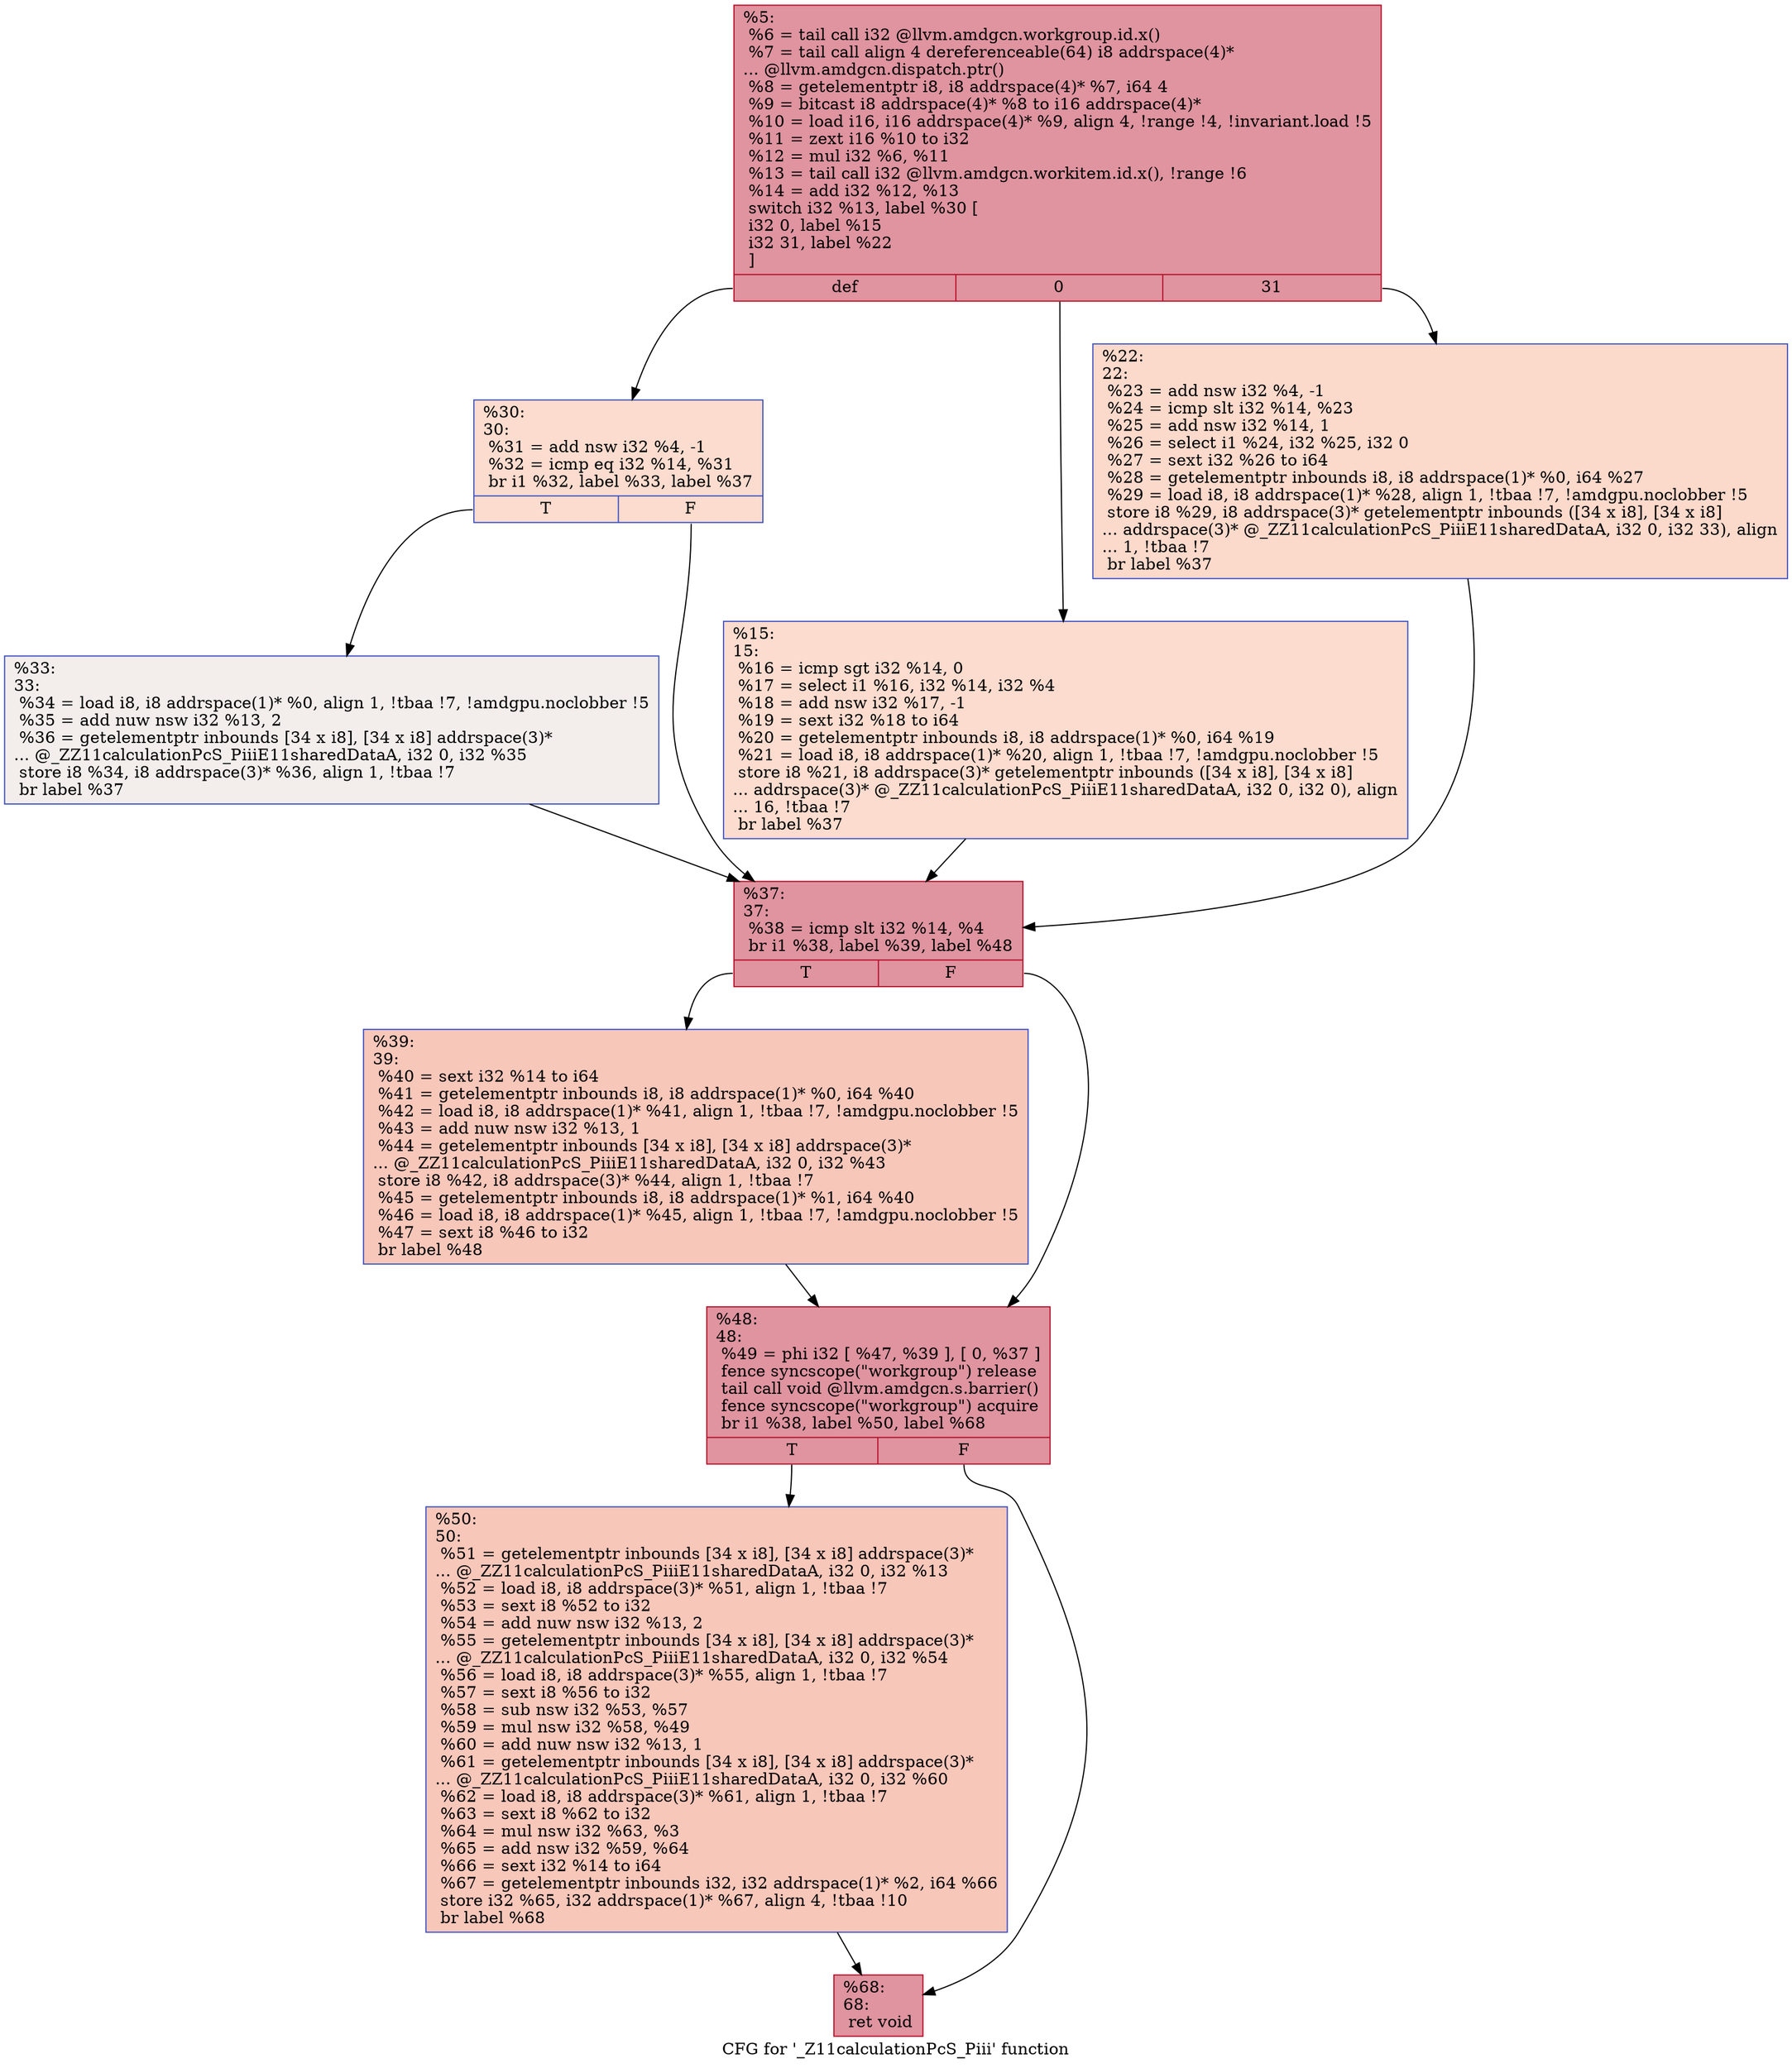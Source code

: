 digraph "CFG for '_Z11calculationPcS_Piii' function" {
	label="CFG for '_Z11calculationPcS_Piii' function";

	Node0x49aa9c0 [shape=record,color="#b70d28ff", style=filled, fillcolor="#b70d2870",label="{%5:\l  %6 = tail call i32 @llvm.amdgcn.workgroup.id.x()\l  %7 = tail call align 4 dereferenceable(64) i8 addrspace(4)*\l... @llvm.amdgcn.dispatch.ptr()\l  %8 = getelementptr i8, i8 addrspace(4)* %7, i64 4\l  %9 = bitcast i8 addrspace(4)* %8 to i16 addrspace(4)*\l  %10 = load i16, i16 addrspace(4)* %9, align 4, !range !4, !invariant.load !5\l  %11 = zext i16 %10 to i32\l  %12 = mul i32 %6, %11\l  %13 = tail call i32 @llvm.amdgcn.workitem.id.x(), !range !6\l  %14 = add i32 %12, %13\l  switch i32 %13, label %30 [\l    i32 0, label %15\l    i32 31, label %22\l  ]\l|{<s0>def|<s1>0|<s2>31}}"];
	Node0x49aa9c0:s0 -> Node0x49ac7f0;
	Node0x49aa9c0:s1 -> Node0x49ac880;
	Node0x49aa9c0:s2 -> Node0x49ac940;
	Node0x49ac880 [shape=record,color="#3d50c3ff", style=filled, fillcolor="#f7af9170",label="{%15:\l15:                                               \l  %16 = icmp sgt i32 %14, 0\l  %17 = select i1 %16, i32 %14, i32 %4\l  %18 = add nsw i32 %17, -1\l  %19 = sext i32 %18 to i64\l  %20 = getelementptr inbounds i8, i8 addrspace(1)* %0, i64 %19\l  %21 = load i8, i8 addrspace(1)* %20, align 1, !tbaa !7, !amdgpu.noclobber !5\l  store i8 %21, i8 addrspace(3)* getelementptr inbounds ([34 x i8], [34 x i8]\l... addrspace(3)* @_ZZ11calculationPcS_PiiiE11sharedDataA, i32 0, i32 0), align\l... 16, !tbaa !7\l  br label %37\l}"];
	Node0x49ac880 -> Node0x49ad6f0;
	Node0x49ac940 [shape=record,color="#3d50c3ff", style=filled, fillcolor="#f7a88970",label="{%22:\l22:                                               \l  %23 = add nsw i32 %4, -1\l  %24 = icmp slt i32 %14, %23\l  %25 = add nsw i32 %14, 1\l  %26 = select i1 %24, i32 %25, i32 0\l  %27 = sext i32 %26 to i64\l  %28 = getelementptr inbounds i8, i8 addrspace(1)* %0, i64 %27\l  %29 = load i8, i8 addrspace(1)* %28, align 1, !tbaa !7, !amdgpu.noclobber !5\l  store i8 %29, i8 addrspace(3)* getelementptr inbounds ([34 x i8], [34 x i8]\l... addrspace(3)* @_ZZ11calculationPcS_PiiiE11sharedDataA, i32 0, i32 33), align\l... 1, !tbaa !7\l  br label %37\l}"];
	Node0x49ac940 -> Node0x49ad6f0;
	Node0x49ac7f0 [shape=record,color="#3d50c3ff", style=filled, fillcolor="#f7af9170",label="{%30:\l30:                                               \l  %31 = add nsw i32 %4, -1\l  %32 = icmp eq i32 %14, %31\l  br i1 %32, label %33, label %37\l|{<s0>T|<s1>F}}"];
	Node0x49ac7f0:s0 -> Node0x49ae530;
	Node0x49ac7f0:s1 -> Node0x49ad6f0;
	Node0x49ae530 [shape=record,color="#3d50c3ff", style=filled, fillcolor="#e5d8d170",label="{%33:\l33:                                               \l  %34 = load i8, i8 addrspace(1)* %0, align 1, !tbaa !7, !amdgpu.noclobber !5\l  %35 = add nuw nsw i32 %13, 2\l  %36 = getelementptr inbounds [34 x i8], [34 x i8] addrspace(3)*\l... @_ZZ11calculationPcS_PiiiE11sharedDataA, i32 0, i32 %35\l  store i8 %34, i8 addrspace(3)* %36, align 1, !tbaa !7\l  br label %37\l}"];
	Node0x49ae530 -> Node0x49ad6f0;
	Node0x49ad6f0 [shape=record,color="#b70d28ff", style=filled, fillcolor="#b70d2870",label="{%37:\l37:                                               \l  %38 = icmp slt i32 %14, %4\l  br i1 %38, label %39, label %48\l|{<s0>T|<s1>F}}"];
	Node0x49ad6f0:s0 -> Node0x49aedf0;
	Node0x49ad6f0:s1 -> Node0x49aee40;
	Node0x49aedf0 [shape=record,color="#3d50c3ff", style=filled, fillcolor="#ec7f6370",label="{%39:\l39:                                               \l  %40 = sext i32 %14 to i64\l  %41 = getelementptr inbounds i8, i8 addrspace(1)* %0, i64 %40\l  %42 = load i8, i8 addrspace(1)* %41, align 1, !tbaa !7, !amdgpu.noclobber !5\l  %43 = add nuw nsw i32 %13, 1\l  %44 = getelementptr inbounds [34 x i8], [34 x i8] addrspace(3)*\l... @_ZZ11calculationPcS_PiiiE11sharedDataA, i32 0, i32 %43\l  store i8 %42, i8 addrspace(3)* %44, align 1, !tbaa !7\l  %45 = getelementptr inbounds i8, i8 addrspace(1)* %1, i64 %40\l  %46 = load i8, i8 addrspace(1)* %45, align 1, !tbaa !7, !amdgpu.noclobber !5\l  %47 = sext i8 %46 to i32\l  br label %48\l}"];
	Node0x49aedf0 -> Node0x49aee40;
	Node0x49aee40 [shape=record,color="#b70d28ff", style=filled, fillcolor="#b70d2870",label="{%48:\l48:                                               \l  %49 = phi i32 [ %47, %39 ], [ 0, %37 ]\l  fence syncscope(\"workgroup\") release\l  tail call void @llvm.amdgcn.s.barrier()\l  fence syncscope(\"workgroup\") acquire\l  br i1 %38, label %50, label %68\l|{<s0>T|<s1>F}}"];
	Node0x49aee40:s0 -> Node0x49af7f0;
	Node0x49aee40:s1 -> Node0x49af880;
	Node0x49af7f0 [shape=record,color="#3d50c3ff", style=filled, fillcolor="#ec7f6370",label="{%50:\l50:                                               \l  %51 = getelementptr inbounds [34 x i8], [34 x i8] addrspace(3)*\l... @_ZZ11calculationPcS_PiiiE11sharedDataA, i32 0, i32 %13\l  %52 = load i8, i8 addrspace(3)* %51, align 1, !tbaa !7\l  %53 = sext i8 %52 to i32\l  %54 = add nuw nsw i32 %13, 2\l  %55 = getelementptr inbounds [34 x i8], [34 x i8] addrspace(3)*\l... @_ZZ11calculationPcS_PiiiE11sharedDataA, i32 0, i32 %54\l  %56 = load i8, i8 addrspace(3)* %55, align 1, !tbaa !7\l  %57 = sext i8 %56 to i32\l  %58 = sub nsw i32 %53, %57\l  %59 = mul nsw i32 %58, %49\l  %60 = add nuw nsw i32 %13, 1\l  %61 = getelementptr inbounds [34 x i8], [34 x i8] addrspace(3)*\l... @_ZZ11calculationPcS_PiiiE11sharedDataA, i32 0, i32 %60\l  %62 = load i8, i8 addrspace(3)* %61, align 1, !tbaa !7\l  %63 = sext i8 %62 to i32\l  %64 = mul nsw i32 %63, %3\l  %65 = add nsw i32 %59, %64\l  %66 = sext i32 %14 to i64\l  %67 = getelementptr inbounds i32, i32 addrspace(1)* %2, i64 %66\l  store i32 %65, i32 addrspace(1)* %67, align 4, !tbaa !10\l  br label %68\l}"];
	Node0x49af7f0 -> Node0x49af880;
	Node0x49af880 [shape=record,color="#b70d28ff", style=filled, fillcolor="#b70d2870",label="{%68:\l68:                                               \l  ret void\l}"];
}
